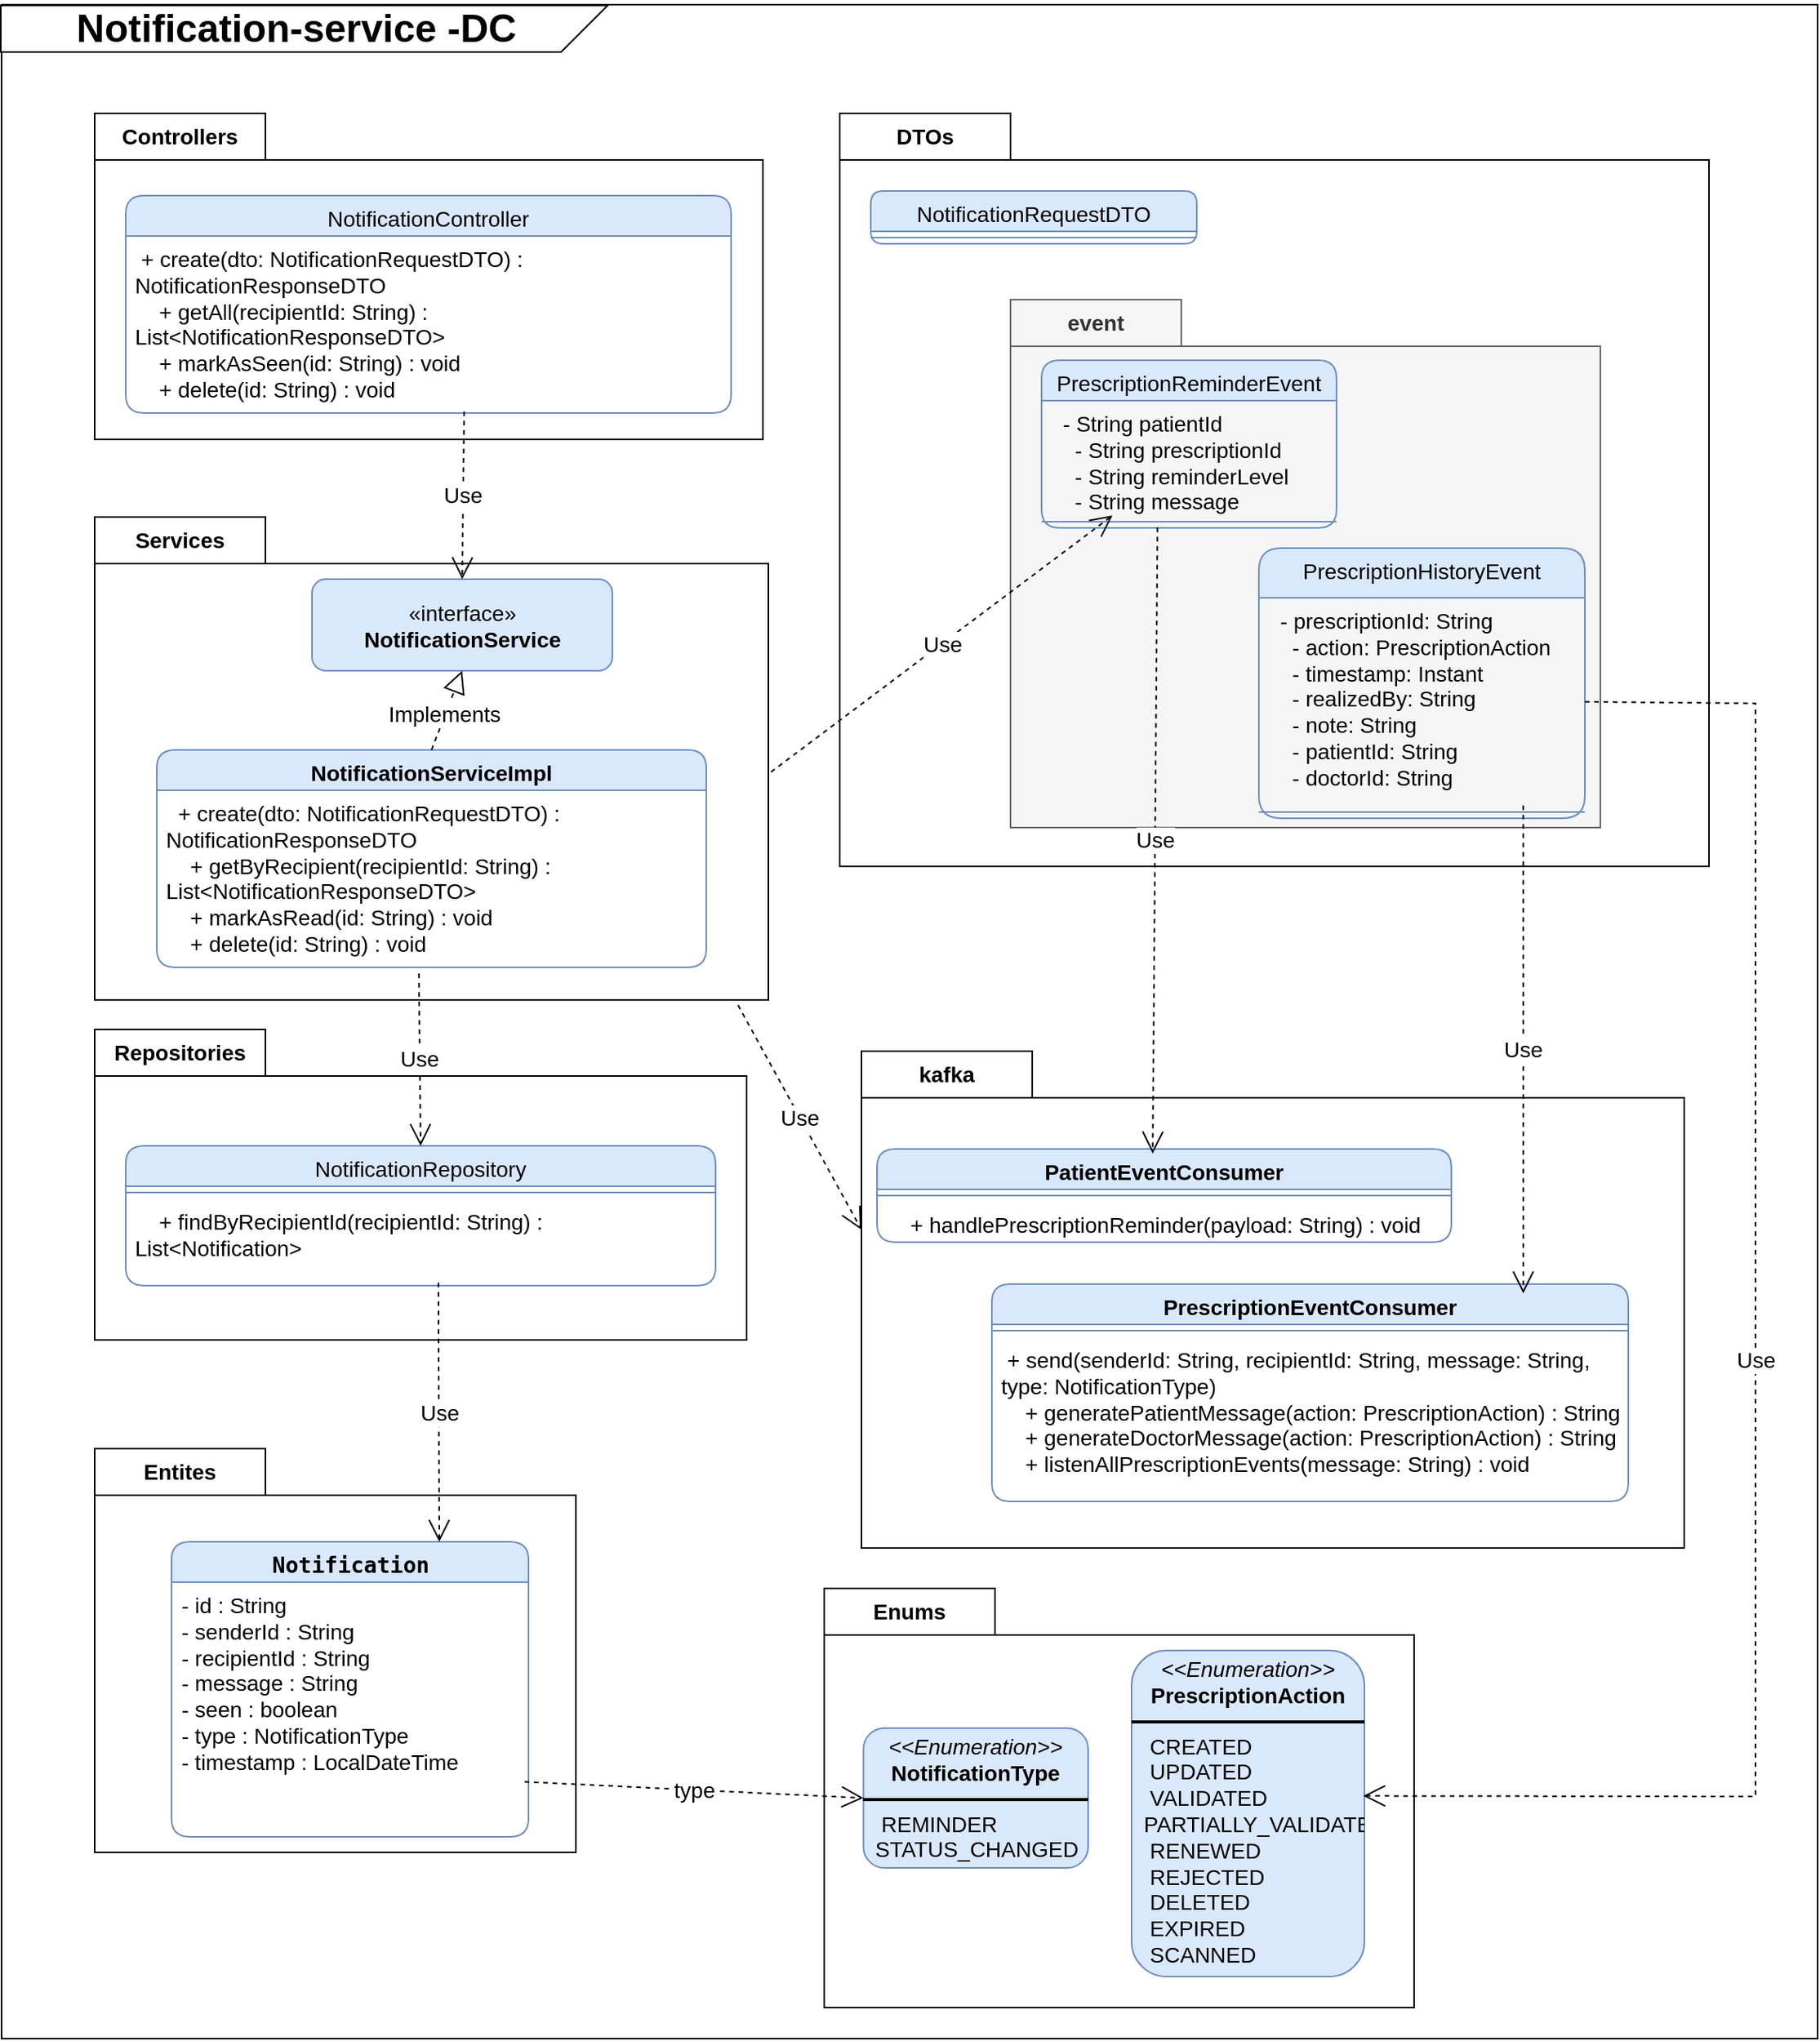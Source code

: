 <mxfile version="28.2.0">
  <diagram name="Page-1" id="j-TZjf8S6RYhwzULQQCM">
    <mxGraphModel dx="1424" dy="712" grid="1" gridSize="10" guides="1" tooltips="1" connect="1" arrows="1" fold="1" page="1" pageScale="1" pageWidth="1169" pageHeight="1654" math="0" shadow="0">
      <root>
        <mxCell id="0" />
        <mxCell id="1" parent="0" />
        <mxCell id="p0VomlxSAg0T8OADrMNB-1" value="" style="html=1;whiteSpace=wrap;fontSize=14;" parent="1" vertex="1">
          <mxGeometry x="670" y="390" width="1170" height="1310" as="geometry" />
        </mxCell>
        <mxCell id="p0VomlxSAg0T8OADrMNB-2" value="Entites" style="shape=folder;fontStyle=1;tabWidth=110;tabHeight=30;tabPosition=left;html=1;boundedLbl=1;labelInHeader=1;container=1;collapsible=0;recursiveResize=0;whiteSpace=wrap;fontSize=14;" parent="1" vertex="1">
          <mxGeometry x="730" y="1320" width="310" height="260" as="geometry" />
        </mxCell>
        <mxCell id="p0VomlxSAg0T8OADrMNB-3" value="&lt;div style=&quot;text-align: left;&quot;&gt;&lt;font face=&quot;monospace&quot;&gt;Notification&lt;/font&gt;&lt;/div&gt;" style="swimlane;fontStyle=1;align=center;verticalAlign=top;childLayout=stackLayout;horizontal=1;startSize=26;horizontalStack=0;resizeParent=1;resizeParentMax=0;resizeLast=0;collapsible=1;marginBottom=0;whiteSpace=wrap;html=1;fillColor=#dae8fc;strokeColor=#6c8ebf;rounded=1;fontSize=14;" parent="p0VomlxSAg0T8OADrMNB-2" vertex="1">
          <mxGeometry x="49.5" y="60" width="230" height="190" as="geometry">
            <mxRectangle x="200" y="60" width="70" height="30" as="alternateBounds" />
          </mxGeometry>
        </mxCell>
        <mxCell id="p0VomlxSAg0T8OADrMNB-4" value="&lt;div&gt;- id : String&lt;/div&gt;&lt;div&gt;- senderId : String&lt;/div&gt;&lt;div&gt;- recipientId : String&lt;/div&gt;&lt;div&gt;- message : String&lt;/div&gt;&lt;div&gt;- seen : boolean&lt;/div&gt;&lt;div&gt;- type : NotificationType&lt;/div&gt;&lt;div&gt;- timestamp : LocalDateTime&lt;/div&gt;" style="text;strokeColor=none;fillColor=none;align=left;verticalAlign=top;spacingLeft=4;spacingRight=4;overflow=hidden;rotatable=0;points=[[0,0.5],[1,0.5]];portConstraint=eastwest;whiteSpace=wrap;html=1;rounded=1;fontSize=14;" parent="p0VomlxSAg0T8OADrMNB-3" vertex="1">
          <mxGeometry y="26" width="230" height="164" as="geometry" />
        </mxCell>
        <mxCell id="p0VomlxSAg0T8OADrMNB-7" value="DTOs" style="shape=folder;fontStyle=1;tabWidth=110;tabHeight=30;tabPosition=left;html=1;boundedLbl=1;labelInHeader=1;container=1;collapsible=0;recursiveResize=0;whiteSpace=wrap;fontSize=14;" parent="1" vertex="1">
          <mxGeometry x="1210" y="460" width="560" height="485" as="geometry" />
        </mxCell>
        <mxCell id="p0VomlxSAg0T8OADrMNB-91" value="&lt;div style=&quot;text-align: left;&quot;&gt;&lt;span style=&quot;font-weight: 400;&quot;&gt;NotificationRequestDTO&lt;/span&gt;&lt;/div&gt;" style="swimlane;fontStyle=1;align=center;verticalAlign=top;childLayout=stackLayout;horizontal=1;startSize=26;horizontalStack=0;resizeParent=1;resizeParentMax=0;resizeLast=0;collapsible=1;marginBottom=0;whiteSpace=wrap;html=1;fillColor=#dae8fc;strokeColor=#6c8ebf;rounded=1;fontSize=14;arcSize=50;" parent="p0VomlxSAg0T8OADrMNB-7" vertex="1">
          <mxGeometry x="20" y="50" width="210" height="34" as="geometry">
            <mxRectangle x="200" y="60" width="70" height="30" as="alternateBounds" />
          </mxGeometry>
        </mxCell>
        <mxCell id="p0VomlxSAg0T8OADrMNB-93" value="" style="line;strokeWidth=1;fillColor=none;align=left;verticalAlign=middle;spacingTop=-1;spacingLeft=3;spacingRight=3;rotatable=0;labelPosition=right;points=[];portConstraint=eastwest;strokeColor=inherit;rounded=1;fontSize=14;" parent="p0VomlxSAg0T8OADrMNB-91" vertex="1">
          <mxGeometry y="26" width="210" height="8" as="geometry" />
        </mxCell>
        <mxCell id="p0VomlxSAg0T8OADrMNB-11" value="event" style="shape=folder;fontStyle=1;tabWidth=110;tabHeight=30;tabPosition=left;html=1;boundedLbl=1;labelInHeader=1;container=1;collapsible=0;recursiveResize=0;whiteSpace=wrap;fillColor=#f5f5f5;fontColor=#333333;strokeColor=#666666;fontSize=14;" parent="p0VomlxSAg0T8OADrMNB-7" vertex="1">
          <mxGeometry x="110" y="120" width="380" height="340" as="geometry" />
        </mxCell>
        <mxCell id="p0VomlxSAg0T8OADrMNB-8" value="&lt;div style=&quot;text-align: left;&quot;&gt;&lt;span style=&quot;font-weight: 400;&quot;&gt;PrescriptionReminderEvent&lt;/span&gt;&lt;/div&gt;" style="swimlane;fontStyle=1;align=center;verticalAlign=top;childLayout=stackLayout;horizontal=1;startSize=26;horizontalStack=0;resizeParent=1;resizeParentMax=0;resizeLast=0;collapsible=1;marginBottom=0;whiteSpace=wrap;html=1;fillColor=#dae8fc;strokeColor=#6c8ebf;rounded=1;fontSize=14;" parent="p0VomlxSAg0T8OADrMNB-11" vertex="1">
          <mxGeometry x="20" y="39" width="190" height="108" as="geometry">
            <mxRectangle x="200" y="60" width="70" height="30" as="alternateBounds" />
          </mxGeometry>
        </mxCell>
        <mxCell id="p0VomlxSAg0T8OADrMNB-9" value="&lt;div&gt;&amp;nbsp; - String patientId&lt;/div&gt;&lt;div&gt;&amp;nbsp; &amp;nbsp; - String prescriptionId&lt;/div&gt;&lt;div&gt;&amp;nbsp; &amp;nbsp; - String reminderLevel&lt;/div&gt;&lt;div&gt;&amp;nbsp; &amp;nbsp; - String message&lt;/div&gt;" style="text;strokeColor=none;fillColor=none;align=left;verticalAlign=top;spacingLeft=4;spacingRight=4;overflow=hidden;rotatable=0;points=[[0,0.5],[1,0.5]];portConstraint=eastwest;whiteSpace=wrap;html=1;rounded=1;fontSize=14;" parent="p0VomlxSAg0T8OADrMNB-8" vertex="1">
          <mxGeometry y="26" width="190" height="74" as="geometry" />
        </mxCell>
        <mxCell id="p0VomlxSAg0T8OADrMNB-10" value="" style="line;strokeWidth=1;fillColor=none;align=left;verticalAlign=middle;spacingTop=-1;spacingLeft=3;spacingRight=3;rotatable=0;labelPosition=right;points=[];portConstraint=eastwest;strokeColor=inherit;rounded=1;fontSize=14;" parent="p0VomlxSAg0T8OADrMNB-8" vertex="1">
          <mxGeometry y="100" width="190" height="8" as="geometry" />
        </mxCell>
        <mxCell id="p0VomlxSAg0T8OADrMNB-87" value="&lt;div style=&quot;text-align: left;&quot;&gt;&lt;span style=&quot;font-weight: 400;&quot;&gt;PrescriptionHistoryEvent&lt;/span&gt;&lt;/div&gt;" style="swimlane;fontStyle=1;align=center;verticalAlign=top;childLayout=stackLayout;horizontal=1;startSize=32;horizontalStack=0;resizeParent=1;resizeParentMax=0;resizeLast=0;collapsible=1;marginBottom=0;whiteSpace=wrap;html=1;fillColor=#dae8fc;strokeColor=#6c8ebf;rounded=1;fontSize=14;" parent="p0VomlxSAg0T8OADrMNB-11" vertex="1">
          <mxGeometry x="160" y="160" width="210" height="174" as="geometry">
            <mxRectangle x="200" y="60" width="70" height="30" as="alternateBounds" />
          </mxGeometry>
        </mxCell>
        <mxCell id="p0VomlxSAg0T8OADrMNB-88" value="&lt;div&gt;&amp;nbsp; - prescriptionId: String&lt;/div&gt;&lt;div&gt;&amp;nbsp; &amp;nbsp; - action: PrescriptionAction&lt;/div&gt;&lt;div&gt;&amp;nbsp; &amp;nbsp; - timestamp: Instant&lt;/div&gt;&lt;div&gt;&amp;nbsp; &amp;nbsp; - realizedBy: String&lt;/div&gt;&lt;div&gt;&amp;nbsp; &amp;nbsp; - note: String&lt;/div&gt;&lt;div&gt;&amp;nbsp; &amp;nbsp; - patientId: String&lt;/div&gt;&lt;div&gt;&amp;nbsp; &amp;nbsp; - doctorId: String&lt;/div&gt;" style="text;strokeColor=none;fillColor=none;align=left;verticalAlign=top;spacingLeft=4;spacingRight=4;overflow=hidden;rotatable=0;points=[[0,0.5],[1,0.5]];portConstraint=eastwest;whiteSpace=wrap;html=1;rounded=1;fontSize=14;" parent="p0VomlxSAg0T8OADrMNB-87" vertex="1">
          <mxGeometry y="32" width="210" height="134" as="geometry" />
        </mxCell>
        <mxCell id="p0VomlxSAg0T8OADrMNB-89" value="" style="line;strokeWidth=1;fillColor=none;align=left;verticalAlign=middle;spacingTop=-1;spacingLeft=3;spacingRight=3;rotatable=0;labelPosition=right;points=[];portConstraint=eastwest;strokeColor=inherit;rounded=1;fontSize=14;" parent="p0VomlxSAg0T8OADrMNB-87" vertex="1">
          <mxGeometry y="166" width="210" height="8" as="geometry" />
        </mxCell>
        <mxCell id="p0VomlxSAg0T8OADrMNB-18" value="Services" style="shape=folder;fontStyle=1;tabWidth=110;tabHeight=30;tabPosition=left;html=1;boundedLbl=1;labelInHeader=1;container=1;collapsible=0;recursiveResize=0;whiteSpace=wrap;fontSize=14;" parent="1" vertex="1">
          <mxGeometry x="730" y="720" width="434" height="311" as="geometry" />
        </mxCell>
        <mxCell id="p0VomlxSAg0T8OADrMNB-29" value="«interface»&lt;br&gt;&lt;div style=&quot;text-align: left;&quot;&gt;&lt;b&gt;NotificationService&lt;/b&gt;&lt;/div&gt;" style="html=1;whiteSpace=wrap;fillColor=#dae8fc;strokeColor=#6c8ebf;rounded=1;fontSize=14;" parent="p0VomlxSAg0T8OADrMNB-18" vertex="1">
          <mxGeometry x="140" y="40" width="193.5" height="59" as="geometry" />
        </mxCell>
        <mxCell id="p0VomlxSAg0T8OADrMNB-30" value="&lt;div style=&quot;text-align: left;&quot;&gt;NotificationServiceImpl&lt;/div&gt;" style="swimlane;fontStyle=1;align=center;verticalAlign=top;childLayout=stackLayout;horizontal=1;startSize=26;horizontalStack=0;resizeParent=1;resizeParentMax=0;resizeLast=0;collapsible=1;marginBottom=0;whiteSpace=wrap;html=1;rounded=1;fillColor=#dae8fc;strokeColor=#6c8ebf;fontSize=14;" parent="p0VomlxSAg0T8OADrMNB-18" vertex="1">
          <mxGeometry x="40" y="150" width="354" height="140" as="geometry" />
        </mxCell>
        <mxCell id="p0VomlxSAg0T8OADrMNB-31" value="&lt;div&gt;&amp;nbsp; + create(dto: NotificationRequestDTO) : NotificationResponseDTO&lt;/div&gt;&lt;div&gt;&amp;nbsp; &amp;nbsp; + getByRecipient(recipientId: String) : List&amp;lt;NotificationResponseDTO&amp;gt;&lt;/div&gt;&lt;div&gt;&amp;nbsp; &amp;nbsp; + markAsRead(id: String) : void&lt;/div&gt;&lt;div&gt;&amp;nbsp; &amp;nbsp; + delete(id: String) : void&lt;/div&gt;" style="text;strokeColor=none;fillColor=none;align=left;verticalAlign=top;spacingLeft=4;spacingRight=4;overflow=hidden;rotatable=0;points=[[0,0.5],[1,0.5]];portConstraint=eastwest;whiteSpace=wrap;html=1;rounded=1;fontSize=14;" parent="p0VomlxSAg0T8OADrMNB-30" vertex="1">
          <mxGeometry y="26" width="354" height="114" as="geometry" />
        </mxCell>
        <mxCell id="p0VomlxSAg0T8OADrMNB-32" value="" style="endArrow=block;dashed=1;endFill=0;endSize=12;html=1;rounded=0;exitX=0.5;exitY=0;exitDx=0;exitDy=0;entryX=0.5;entryY=1;entryDx=0;entryDy=0;fontSize=14;" parent="p0VomlxSAg0T8OADrMNB-18" source="p0VomlxSAg0T8OADrMNB-30" target="p0VomlxSAg0T8OADrMNB-29" edge="1">
          <mxGeometry width="160" relative="1" as="geometry">
            <mxPoint x="491.5" y="450" as="sourcePoint" />
            <mxPoint x="344.5" y="370" as="targetPoint" />
          </mxGeometry>
        </mxCell>
        <mxCell id="p0VomlxSAg0T8OADrMNB-33" value="Implements" style="edgeLabel;html=1;align=center;verticalAlign=middle;resizable=0;points=[];fontSize=14;" parent="p0VomlxSAg0T8OADrMNB-32" vertex="1" connectable="0">
          <mxGeometry x="-0.1" y="1" relative="1" as="geometry">
            <mxPoint as="offset" />
          </mxGeometry>
        </mxCell>
        <mxCell id="p0VomlxSAg0T8OADrMNB-34" value="Controllers" style="shape=folder;fontStyle=1;tabWidth=110;tabHeight=30;tabPosition=left;html=1;boundedLbl=1;labelInHeader=1;container=1;collapsible=0;recursiveResize=0;whiteSpace=wrap;fontSize=14;" parent="1" vertex="1">
          <mxGeometry x="730" y="460" width="430.5" height="210" as="geometry" />
        </mxCell>
        <mxCell id="p0VomlxSAg0T8OADrMNB-39" value="&lt;div style=&quot;text-align: left;&quot;&gt;&lt;span style=&quot;font-weight: 400;&quot;&gt;NotificationController&lt;/span&gt;&lt;/div&gt;" style="swimlane;fontStyle=1;align=center;verticalAlign=top;childLayout=stackLayout;horizontal=1;startSize=26;horizontalStack=0;resizeParent=1;resizeParentMax=0;resizeLast=0;collapsible=1;marginBottom=0;whiteSpace=wrap;html=1;rounded=1;fillColor=#dae8fc;strokeColor=#6c8ebf;fontSize=14;" parent="p0VomlxSAg0T8OADrMNB-34" vertex="1">
          <mxGeometry x="20" y="53" width="390" height="140" as="geometry" />
        </mxCell>
        <mxCell id="p0VomlxSAg0T8OADrMNB-40" value="&lt;div&gt;&lt;div&gt;&amp;nbsp;+ create(dto: NotificationRequestDTO) : NotificationResponseDTO&lt;/div&gt;&lt;div&gt;&amp;nbsp; &amp;nbsp; + getAll(recipientId: String) : List&amp;lt;NotificationResponseDTO&amp;gt;&lt;/div&gt;&lt;div&gt;&amp;nbsp; &amp;nbsp; + markAsSeen(id: String) : void&lt;/div&gt;&lt;div&gt;&amp;nbsp; &amp;nbsp; + delete(id: String) : void&lt;/div&gt;&lt;/div&gt;" style="text;strokeColor=none;fillColor=none;align=left;verticalAlign=top;spacingLeft=4;spacingRight=4;overflow=hidden;rotatable=0;points=[[0,0.5],[1,0.5]];portConstraint=eastwest;whiteSpace=wrap;html=1;rounded=1;fontSize=14;" parent="p0VomlxSAg0T8OADrMNB-39" vertex="1">
          <mxGeometry y="26" width="390" height="114" as="geometry" />
        </mxCell>
        <mxCell id="p0VomlxSAg0T8OADrMNB-41" value="Repositories" style="shape=folder;fontStyle=1;tabWidth=110;tabHeight=30;tabPosition=left;html=1;boundedLbl=1;labelInHeader=1;container=1;collapsible=0;recursiveResize=0;whiteSpace=wrap;fontSize=14;" parent="1" vertex="1">
          <mxGeometry x="730" y="1050" width="420" height="200" as="geometry" />
        </mxCell>
        <mxCell id="p0VomlxSAg0T8OADrMNB-42" value="&lt;div style=&quot;text-align: left;&quot;&gt;&lt;span style=&quot;font-weight: 400;&quot;&gt;NotificationRepository&lt;/span&gt;&lt;/div&gt;" style="swimlane;fontStyle=1;align=center;verticalAlign=top;childLayout=stackLayout;horizontal=1;startSize=26;horizontalStack=0;resizeParent=1;resizeParentMax=0;resizeLast=0;collapsible=1;marginBottom=0;whiteSpace=wrap;html=1;rounded=1;fillColor=#dae8fc;strokeColor=#6c8ebf;fontSize=14;" parent="p0VomlxSAg0T8OADrMNB-41" vertex="1">
          <mxGeometry x="20" y="75" width="380" height="90" as="geometry" />
        </mxCell>
        <mxCell id="p0VomlxSAg0T8OADrMNB-43" value="" style="line;strokeWidth=1;fillColor=none;align=left;verticalAlign=middle;spacingTop=-1;spacingLeft=3;spacingRight=3;rotatable=0;labelPosition=right;points=[];portConstraint=eastwest;strokeColor=inherit;rounded=1;fontSize=14;" parent="p0VomlxSAg0T8OADrMNB-42" vertex="1">
          <mxGeometry y="26" width="380" height="8" as="geometry" />
        </mxCell>
        <mxCell id="p0VomlxSAg0T8OADrMNB-44" value="&lt;div&gt;&amp;nbsp; &amp;nbsp; + findByRecipientId(recipientId: String) : List&amp;lt;Notification&amp;gt;&lt;/div&gt;&lt;div&gt;&lt;br&gt;&lt;/div&gt;" style="text;strokeColor=none;fillColor=none;align=left;verticalAlign=top;spacingLeft=4;spacingRight=4;overflow=hidden;rotatable=0;points=[[0,0.5],[1,0.5]];portConstraint=eastwest;whiteSpace=wrap;html=1;rounded=1;fontSize=14;" parent="p0VomlxSAg0T8OADrMNB-42" vertex="1">
          <mxGeometry y="34" width="380" height="56" as="geometry" />
        </mxCell>
        <mxCell id="p0VomlxSAg0T8OADrMNB-48" value="" style="shape=card;whiteSpace=wrap;html=1;rotation=90;flipV=1;flipH=0;direction=west;fontSize=14;" parent="1" vertex="1">
          <mxGeometry x="850" y="210" width="30" height="391" as="geometry" />
        </mxCell>
        <mxCell id="p0VomlxSAg0T8OADrMNB-49" value="&lt;h1 style=&quot;text-align: left; margin-top: 0px;&quot;&gt;&lt;span style=&quot;background-color: transparent; color: light-dark(rgb(0, 0, 0), rgb(255, 255, 255));&quot;&gt;&lt;font style=&quot;font-size: 25px;&quot;&gt;Notification-service -DC&lt;/font&gt;&lt;/span&gt;&lt;/h1&gt;" style="text;html=1;align=center;verticalAlign=middle;whiteSpace=wrap;rounded=0;fontSize=14;" parent="1" vertex="1">
          <mxGeometry x="690" y="400" width="340" height="27" as="geometry" />
        </mxCell>
        <mxCell id="p0VomlxSAg0T8OADrMNB-59" value="Use" style="endArrow=open;endSize=12;dashed=1;html=1;rounded=0;exitX=0.53;exitY=0.967;exitDx=0;exitDy=0;entryX=0.75;entryY=0;entryDx=0;entryDy=0;fontSize=14;exitPerimeter=0;" parent="1" source="p0VomlxSAg0T8OADrMNB-44" target="p0VomlxSAg0T8OADrMNB-3" edge="1">
          <mxGeometry width="160" relative="1" as="geometry">
            <mxPoint x="1548" y="1981.5" as="sourcePoint" />
            <mxPoint x="1411" y="2126.5" as="targetPoint" />
          </mxGeometry>
        </mxCell>
        <mxCell id="p0VomlxSAg0T8OADrMNB-65" value="kafka" style="shape=folder;fontStyle=1;tabWidth=110;tabHeight=30;tabPosition=left;html=1;boundedLbl=1;labelInHeader=1;container=1;collapsible=0;recursiveResize=0;whiteSpace=wrap;fontSize=14;" parent="1" vertex="1">
          <mxGeometry x="1224" y="1064" width="530" height="320" as="geometry" />
        </mxCell>
        <mxCell id="p0VomlxSAg0T8OADrMNB-66" value="&lt;div style=&quot;text-align: left;&quot;&gt;PatientEventConsumer&lt;/div&gt;" style="swimlane;fontStyle=1;align=center;verticalAlign=top;childLayout=stackLayout;horizontal=1;startSize=26;horizontalStack=0;resizeParent=1;resizeParentMax=0;resizeLast=0;collapsible=1;marginBottom=0;whiteSpace=wrap;html=1;rounded=1;fillColor=#dae8fc;strokeColor=#6c8ebf;fontSize=14;" parent="p0VomlxSAg0T8OADrMNB-65" vertex="1">
          <mxGeometry x="10" y="63" width="370" height="60" as="geometry" />
        </mxCell>
        <mxCell id="p0VomlxSAg0T8OADrMNB-67" value="" style="line;strokeWidth=1;fillColor=none;align=left;verticalAlign=middle;spacingTop=-1;spacingLeft=3;spacingRight=3;rotatable=0;labelPosition=right;points=[];portConstraint=eastwest;strokeColor=inherit;rounded=1;fontSize=14;" parent="p0VomlxSAg0T8OADrMNB-66" vertex="1">
          <mxGeometry y="26" width="370" height="8" as="geometry" />
        </mxCell>
        <mxCell id="p0VomlxSAg0T8OADrMNB-68" value="&lt;div&gt;&lt;div&gt;&amp;nbsp; &amp;nbsp; + handlePrescriptionReminder(payload: String) : void&lt;/div&gt;&lt;/div&gt;&lt;div&gt;&lt;br&gt;&lt;/div&gt;" style="text;strokeColor=none;fillColor=none;align=left;verticalAlign=top;spacingLeft=4;spacingRight=4;overflow=hidden;rotatable=0;points=[[0,0.5],[1,0.5]];portConstraint=eastwest;whiteSpace=wrap;html=1;rounded=1;fontSize=14;" parent="p0VomlxSAg0T8OADrMNB-66" vertex="1">
          <mxGeometry y="34" width="370" height="26" as="geometry" />
        </mxCell>
        <mxCell id="p0VomlxSAg0T8OADrMNB-94" value="&lt;div style=&quot;text-align: left;&quot;&gt;PrescriptionEventConsumer&lt;/div&gt;" style="swimlane;fontStyle=1;align=center;verticalAlign=top;childLayout=stackLayout;horizontal=1;startSize=26;horizontalStack=0;resizeParent=1;resizeParentMax=0;resizeLast=0;collapsible=1;marginBottom=0;whiteSpace=wrap;html=1;rounded=1;fillColor=#dae8fc;strokeColor=#6c8ebf;fontSize=14;" parent="p0VomlxSAg0T8OADrMNB-65" vertex="1">
          <mxGeometry x="84" y="150" width="410" height="140" as="geometry" />
        </mxCell>
        <mxCell id="p0VomlxSAg0T8OADrMNB-95" value="" style="line;strokeWidth=1;fillColor=none;align=left;verticalAlign=middle;spacingTop=-1;spacingLeft=3;spacingRight=3;rotatable=0;labelPosition=right;points=[];portConstraint=eastwest;strokeColor=inherit;rounded=1;fontSize=14;" parent="p0VomlxSAg0T8OADrMNB-94" vertex="1">
          <mxGeometry y="26" width="410" height="8" as="geometry" />
        </mxCell>
        <mxCell id="p0VomlxSAg0T8OADrMNB-96" value="&lt;div&gt;&lt;div&gt;&amp;nbsp;+ send(senderId: String, recipientId: String, message: String, type: NotificationType)&lt;/div&gt;&lt;div&gt;&amp;nbsp; &amp;nbsp; + generatePatientMessage(action: PrescriptionAction) : String&lt;/div&gt;&lt;div&gt;&amp;nbsp; &amp;nbsp; + generateDoctorMessage(action: PrescriptionAction) : String&lt;/div&gt;&lt;div&gt;&amp;nbsp; &amp;nbsp; + listenAllPrescriptionEvents(message: String) : void&lt;/div&gt;&lt;/div&gt;" style="text;strokeColor=none;fillColor=none;align=left;verticalAlign=top;spacingLeft=4;spacingRight=4;overflow=hidden;rotatable=0;points=[[0,0.5],[1,0.5]];portConstraint=eastwest;whiteSpace=wrap;html=1;rounded=1;fontSize=14;" parent="p0VomlxSAg0T8OADrMNB-94" vertex="1">
          <mxGeometry y="34" width="410" height="106" as="geometry" />
        </mxCell>
        <mxCell id="p0VomlxSAg0T8OADrMNB-72" value="Use" style="endArrow=open;endSize=12;dashed=1;html=1;rounded=0;exitX=0.559;exitY=0.991;exitDx=0;exitDy=0;exitPerimeter=0;fontSize=14;entryX=0.5;entryY=0;entryDx=0;entryDy=0;" parent="1" source="p0VomlxSAg0T8OADrMNB-40" target="p0VomlxSAg0T8OADrMNB-29" edge="1">
          <mxGeometry width="160" relative="1" as="geometry">
            <mxPoint x="1192.5" y="850" as="sourcePoint" />
            <mxPoint x="1180.5" y="1040" as="targetPoint" />
          </mxGeometry>
        </mxCell>
        <mxCell id="p0VomlxSAg0T8OADrMNB-73" value="Use" style="endArrow=open;endSize=12;dashed=1;html=1;rounded=0;exitX=0.477;exitY=1.035;exitDx=0;exitDy=0;exitPerimeter=0;entryX=0.5;entryY=0;entryDx=0;entryDy=0;fontSize=14;" parent="1" source="p0VomlxSAg0T8OADrMNB-31" target="p0VomlxSAg0T8OADrMNB-42" edge="1">
          <mxGeometry width="160" relative="1" as="geometry">
            <mxPoint x="1174.5" y="1160" as="sourcePoint" />
            <mxPoint x="1295.5" y="1200" as="targetPoint" />
          </mxGeometry>
        </mxCell>
        <mxCell id="p0VomlxSAg0T8OADrMNB-77" value="Use" style="endArrow=open;endSize=12;dashed=1;html=1;rounded=0;exitX=0.955;exitY=1.011;exitDx=0;exitDy=0;exitPerimeter=0;entryX=0;entryY=0;entryDx=0;entryDy=115;fontSize=14;entryPerimeter=0;" parent="1" source="p0VomlxSAg0T8OADrMNB-18" target="p0VomlxSAg0T8OADrMNB-65" edge="1">
          <mxGeometry width="160" relative="1" as="geometry">
            <mxPoint x="1442.5" y="1160" as="sourcePoint" />
            <mxPoint x="1350.5" y="1290" as="targetPoint" />
          </mxGeometry>
        </mxCell>
        <mxCell id="p0VomlxSAg0T8OADrMNB-78" value="Use" style="endArrow=open;endSize=12;dashed=1;html=1;rounded=0;exitX=1.004;exitY=0.528;exitDx=0;exitDy=0;exitPerimeter=0;fontSize=14;" parent="1" source="p0VomlxSAg0T8OADrMNB-18" target="p0VomlxSAg0T8OADrMNB-9" edge="1">
          <mxGeometry width="160" relative="1" as="geometry">
            <mxPoint x="1530.5" y="1150" as="sourcePoint" />
            <mxPoint x="1652.5" y="1482" as="targetPoint" />
          </mxGeometry>
        </mxCell>
        <mxCell id="p0VomlxSAg0T8OADrMNB-69" value="Enums" style="shape=folder;fontStyle=1;tabWidth=110;tabHeight=30;tabPosition=left;html=1;boundedLbl=1;labelInHeader=1;container=1;collapsible=0;recursiveResize=0;whiteSpace=wrap;fontSize=14;" parent="1" vertex="1">
          <mxGeometry x="1200" y="1410" width="380" height="270" as="geometry" />
        </mxCell>
        <mxCell id="p0VomlxSAg0T8OADrMNB-70" value="&lt;p style=&quot;margin:0px;margin-top:4px;text-align:center;&quot;&gt;&lt;i&gt;&amp;lt;&amp;lt;Enumeration&amp;gt;&amp;gt;&lt;/i&gt;&lt;br&gt;&lt;b&gt;NotificationType&lt;/b&gt;&lt;/p&gt;&lt;hr style=&quot;border-style:solid;&quot;&gt;&lt;p style=&quot;margin:0px;margin-left:4px;&quot;&gt;&amp;nbsp;&lt;span style=&quot;background-color: transparent;&quot;&gt;&amp;nbsp;REMINDER&lt;/span&gt;&lt;br&gt;&lt;/p&gt;&lt;p style=&quot;margin:0px;margin-left:4px;&quot;&gt;&amp;nbsp;STATUS_CHANGED&lt;/p&gt;" style="verticalAlign=top;align=left;overflow=fill;html=1;whiteSpace=wrap;fillColor=#dae8fc;strokeColor=#6c8ebf;rounded=1;fontSize=14;" parent="p0VomlxSAg0T8OADrMNB-69" vertex="1">
          <mxGeometry x="25.25" y="90" width="144.75" height="90" as="geometry" />
        </mxCell>
        <mxCell id="p0VomlxSAg0T8OADrMNB-90" value="&lt;p style=&quot;margin:0px;margin-top:4px;text-align:center;&quot;&gt;&lt;i&gt;&amp;lt;&amp;lt;Enumeration&amp;gt;&amp;gt;&lt;/i&gt;&lt;br&gt;&lt;b&gt;PrescriptionAction&lt;/b&gt;&lt;/p&gt;&lt;hr style=&quot;border-style:solid;&quot;&gt;&lt;p style=&quot;margin:0px;margin-left:4px;&quot;&gt;&amp;nbsp; CREATED&lt;/p&gt;&lt;p style=&quot;margin:0px;margin-left:4px;&quot;&gt;&amp;nbsp; UPDATED&lt;/p&gt;&lt;p style=&quot;margin:0px;margin-left:4px;&quot;&gt;&amp;nbsp; VALIDATED&lt;/p&gt;&lt;p style=&quot;margin:0px;margin-left:4px;&quot;&gt;&amp;nbsp;PARTIALLY_VALIDATED&lt;/p&gt;&lt;p style=&quot;margin:0px;margin-left:4px;&quot;&gt;&amp;nbsp; RENEWED&lt;/p&gt;&lt;p style=&quot;margin:0px;margin-left:4px;&quot;&gt;&amp;nbsp; REJECTED&lt;/p&gt;&lt;p style=&quot;margin:0px;margin-left:4px;&quot;&gt;&amp;nbsp; DELETED&lt;/p&gt;&lt;p style=&quot;margin:0px;margin-left:4px;&quot;&gt;&amp;nbsp; EXPIRED&lt;/p&gt;&lt;p style=&quot;margin:0px;margin-left:4px;&quot;&gt;&amp;nbsp; SCANNED&lt;/p&gt;" style="verticalAlign=top;align=left;overflow=fill;html=1;whiteSpace=wrap;fillColor=#dae8fc;strokeColor=#6c8ebf;rounded=1;fontSize=14;" parent="p0VomlxSAg0T8OADrMNB-69" vertex="1">
          <mxGeometry x="198" y="40" width="150" height="210" as="geometry" />
        </mxCell>
        <mxCell id="p0VomlxSAg0T8OADrMNB-75" value="type" style="endArrow=open;endSize=12;dashed=1;html=1;rounded=0;exitX=0.989;exitY=0.784;exitDx=0;exitDy=0;exitPerimeter=0;entryX=0;entryY=0.5;entryDx=0;entryDy=0;fontSize=14;" parent="1" source="p0VomlxSAg0T8OADrMNB-4" target="p0VomlxSAg0T8OADrMNB-70" edge="1">
          <mxGeometry width="160" relative="1" as="geometry">
            <mxPoint x="1507.5" y="1630" as="sourcePoint" />
            <mxPoint x="1370.5" y="1775" as="targetPoint" />
          </mxGeometry>
        </mxCell>
        <mxCell id="p0VomlxSAg0T8OADrMNB-97" value="Use" style="endArrow=open;endSize=12;dashed=1;html=1;rounded=0;exitX=0.393;exitY=0.974;exitDx=0;exitDy=0;exitPerimeter=0;fontSize=14;entryX=0.48;entryY=0.049;entryDx=0;entryDy=0;entryPerimeter=0;" parent="1" source="p0VomlxSAg0T8OADrMNB-10" target="p0VomlxSAg0T8OADrMNB-66" edge="1">
          <mxGeometry width="160" relative="1" as="geometry">
            <mxPoint x="1250" y="985" as="sourcePoint" />
            <mxPoint x="1470" y="820" as="targetPoint" />
          </mxGeometry>
        </mxCell>
        <mxCell id="p0VomlxSAg0T8OADrMNB-98" value="Use" style="endArrow=open;endSize=12;dashed=1;html=1;rounded=0;exitX=0.811;exitY=0.998;exitDx=0;exitDy=0;exitPerimeter=0;fontSize=14;entryX=0.835;entryY=0.043;entryDx=0;entryDy=0;entryPerimeter=0;" parent="1" source="p0VomlxSAg0T8OADrMNB-88" target="p0VomlxSAg0T8OADrMNB-94" edge="1">
          <mxGeometry width="160" relative="1" as="geometry">
            <mxPoint x="1610" y="1245" as="sourcePoint" />
            <mxPoint x="1830" y="1080" as="targetPoint" />
          </mxGeometry>
        </mxCell>
        <mxCell id="p0VomlxSAg0T8OADrMNB-99" value="Use" style="endArrow=open;endSize=12;dashed=1;html=1;rounded=0;exitX=1;exitY=0.5;exitDx=0;exitDy=0;fontSize=14;entryX=0.995;entryY=0.446;entryDx=0;entryDy=0;entryPerimeter=0;" parent="1" source="p0VomlxSAg0T8OADrMNB-88" target="p0VomlxSAg0T8OADrMNB-90" edge="1">
          <mxGeometry width="160" relative="1" as="geometry">
            <mxPoint x="1674" y="950" as="sourcePoint" />
            <mxPoint x="1640" y="1258" as="targetPoint" />
            <Array as="points">
              <mxPoint x="1800" y="840" />
              <mxPoint x="1800" y="1544" />
            </Array>
          </mxGeometry>
        </mxCell>
      </root>
    </mxGraphModel>
  </diagram>
</mxfile>
